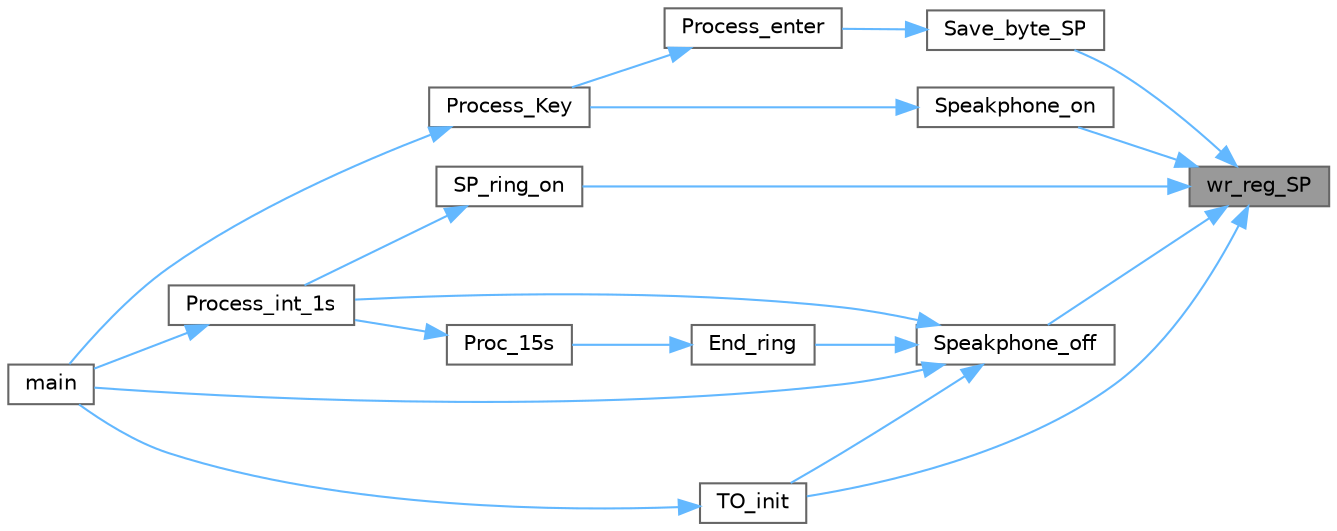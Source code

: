 digraph "wr_reg_SP"
{
 // LATEX_PDF_SIZE
  bgcolor="transparent";
  edge [fontname=Helvetica,fontsize=10,labelfontname=Helvetica,labelfontsize=10];
  node [fontname=Helvetica,fontsize=10,shape=box,height=0.2,width=0.4];
  rankdir="RL";
  Node1 [label="wr_reg_SP",height=0.2,width=0.4,color="gray40", fillcolor="grey60", style="filled", fontcolor="black",tooltip=" "];
  Node1 -> Node2 [dir="back",color="steelblue1",style="solid"];
  Node2 [label="Save_byte_SP",height=0.2,width=0.4,color="grey40", fillcolor="white", style="filled",URL="$_t_o_8c.html#ad94835fcd1b625a2c275ed08509b9e95",tooltip=" "];
  Node2 -> Node3 [dir="back",color="steelblue1",style="solid"];
  Node3 [label="Process_enter",height=0.2,width=0.4,color="grey40", fillcolor="white", style="filled",URL="$_t_o_8c.html#aa4090c936a30b791ad49eff50f9f68e1",tooltip=" "];
  Node3 -> Node4 [dir="back",color="steelblue1",style="solid"];
  Node4 [label="Process_Key",height=0.2,width=0.4,color="grey40", fillcolor="white", style="filled",URL="$_t_o_8c.html#a23d088966967f0ce9c2456835eac1524",tooltip=" "];
  Node4 -> Node5 [dir="back",color="steelblue1",style="solid"];
  Node5 [label="main",height=0.2,width=0.4,color="grey40", fillcolor="white", style="filled",URL="$core_8c.html#a6288eba0f8e8ad3ab1544ad731eb7667",tooltip=" "];
  Node1 -> Node6 [dir="back",color="steelblue1",style="solid"];
  Node6 [label="SP_ring_on",height=0.2,width=0.4,color="grey40", fillcolor="white", style="filled",URL="$_t_o_8c.html#adeb83369a2a4f6cb09ca4009047cdea2",tooltip=" "];
  Node6 -> Node7 [dir="back",color="steelblue1",style="solid"];
  Node7 [label="Process_int_1s",height=0.2,width=0.4,color="grey40", fillcolor="white", style="filled",URL="$_t_o_8c.html#a7f401af429e857d8903ad4736179004f",tooltip=" "];
  Node7 -> Node5 [dir="back",color="steelblue1",style="solid"];
  Node1 -> Node8 [dir="back",color="steelblue1",style="solid"];
  Node8 [label="Speakphone_off",height=0.2,width=0.4,color="grey40", fillcolor="white", style="filled",URL="$_t_o_8c.html#a376230d7c0bfe01fb0b1399cf37b3e7e",tooltip=" "];
  Node8 -> Node9 [dir="back",color="steelblue1",style="solid"];
  Node9 [label="End_ring",height=0.2,width=0.4,color="grey40", fillcolor="white", style="filled",URL="$_t_o_8c.html#abff402aad527aa3fec79e54d26bca6c9",tooltip=" "];
  Node9 -> Node10 [dir="back",color="steelblue1",style="solid"];
  Node10 [label="Proc_15s",height=0.2,width=0.4,color="grey40", fillcolor="white", style="filled",URL="$_t_o_8c.html#afbcd932e5ba2a74a910767d4923d95e7",tooltip=" "];
  Node10 -> Node7 [dir="back",color="steelblue1",style="solid"];
  Node8 -> Node5 [dir="back",color="steelblue1",style="solid"];
  Node8 -> Node7 [dir="back",color="steelblue1",style="solid"];
  Node8 -> Node11 [dir="back",color="steelblue1",style="solid"];
  Node11 [label="TO_init",height=0.2,width=0.4,color="grey40", fillcolor="white", style="filled",URL="$_t_o___init_8c.html#a35d18ea93365a61c6aed15243e8e8d3e",tooltip=" "];
  Node11 -> Node5 [dir="back",color="steelblue1",style="solid"];
  Node1 -> Node12 [dir="back",color="steelblue1",style="solid"];
  Node12 [label="Speakphone_on",height=0.2,width=0.4,color="grey40", fillcolor="white", style="filled",URL="$_t_o_8c.html#a43cb723bbdcbff82df29c9af0a749ef1",tooltip=" "];
  Node12 -> Node4 [dir="back",color="steelblue1",style="solid"];
  Node1 -> Node11 [dir="back",color="steelblue1",style="solid"];
}
